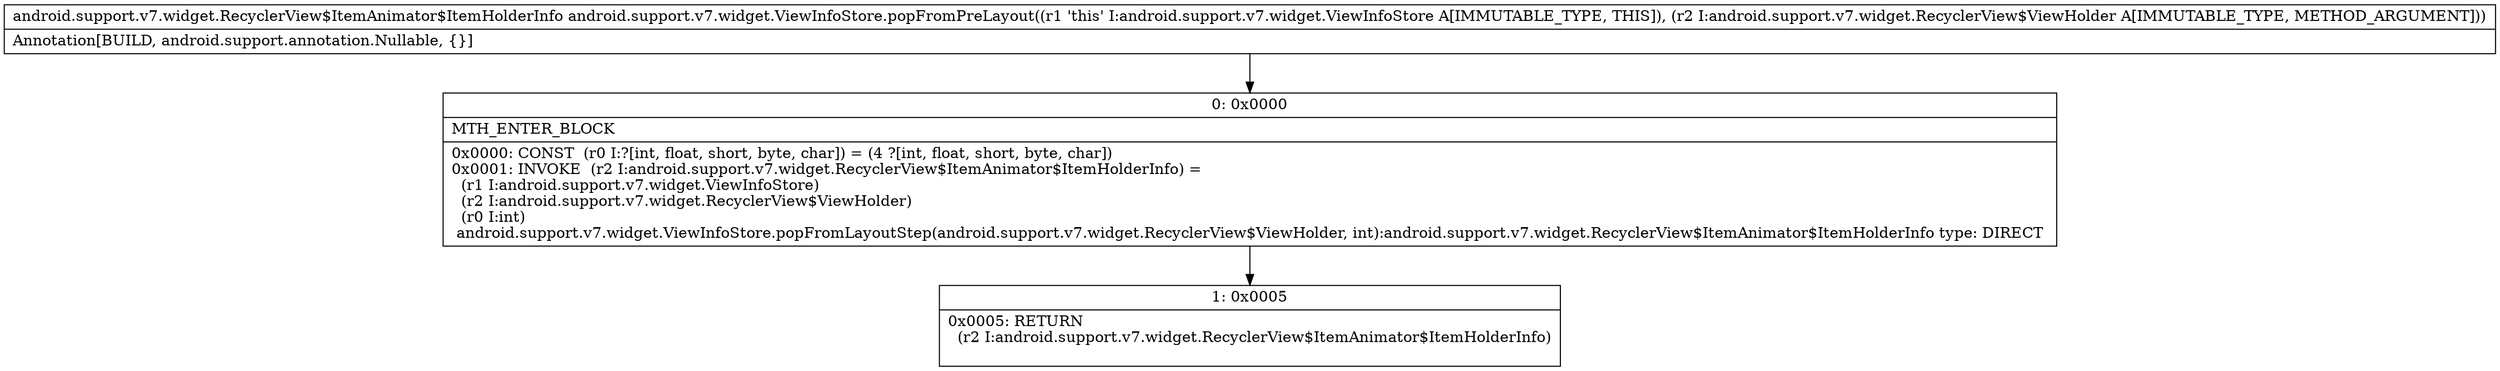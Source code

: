digraph "CFG forandroid.support.v7.widget.ViewInfoStore.popFromPreLayout(Landroid\/support\/v7\/widget\/RecyclerView$ViewHolder;)Landroid\/support\/v7\/widget\/RecyclerView$ItemAnimator$ItemHolderInfo;" {
Node_0 [shape=record,label="{0\:\ 0x0000|MTH_ENTER_BLOCK\l|0x0000: CONST  (r0 I:?[int, float, short, byte, char]) = (4 ?[int, float, short, byte, char]) \l0x0001: INVOKE  (r2 I:android.support.v7.widget.RecyclerView$ItemAnimator$ItemHolderInfo) = \l  (r1 I:android.support.v7.widget.ViewInfoStore)\l  (r2 I:android.support.v7.widget.RecyclerView$ViewHolder)\l  (r0 I:int)\l android.support.v7.widget.ViewInfoStore.popFromLayoutStep(android.support.v7.widget.RecyclerView$ViewHolder, int):android.support.v7.widget.RecyclerView$ItemAnimator$ItemHolderInfo type: DIRECT \l}"];
Node_1 [shape=record,label="{1\:\ 0x0005|0x0005: RETURN  \l  (r2 I:android.support.v7.widget.RecyclerView$ItemAnimator$ItemHolderInfo)\l \l}"];
MethodNode[shape=record,label="{android.support.v7.widget.RecyclerView$ItemAnimator$ItemHolderInfo android.support.v7.widget.ViewInfoStore.popFromPreLayout((r1 'this' I:android.support.v7.widget.ViewInfoStore A[IMMUTABLE_TYPE, THIS]), (r2 I:android.support.v7.widget.RecyclerView$ViewHolder A[IMMUTABLE_TYPE, METHOD_ARGUMENT]))  | Annotation[BUILD, android.support.annotation.Nullable, \{\}]\l}"];
MethodNode -> Node_0;
Node_0 -> Node_1;
}

